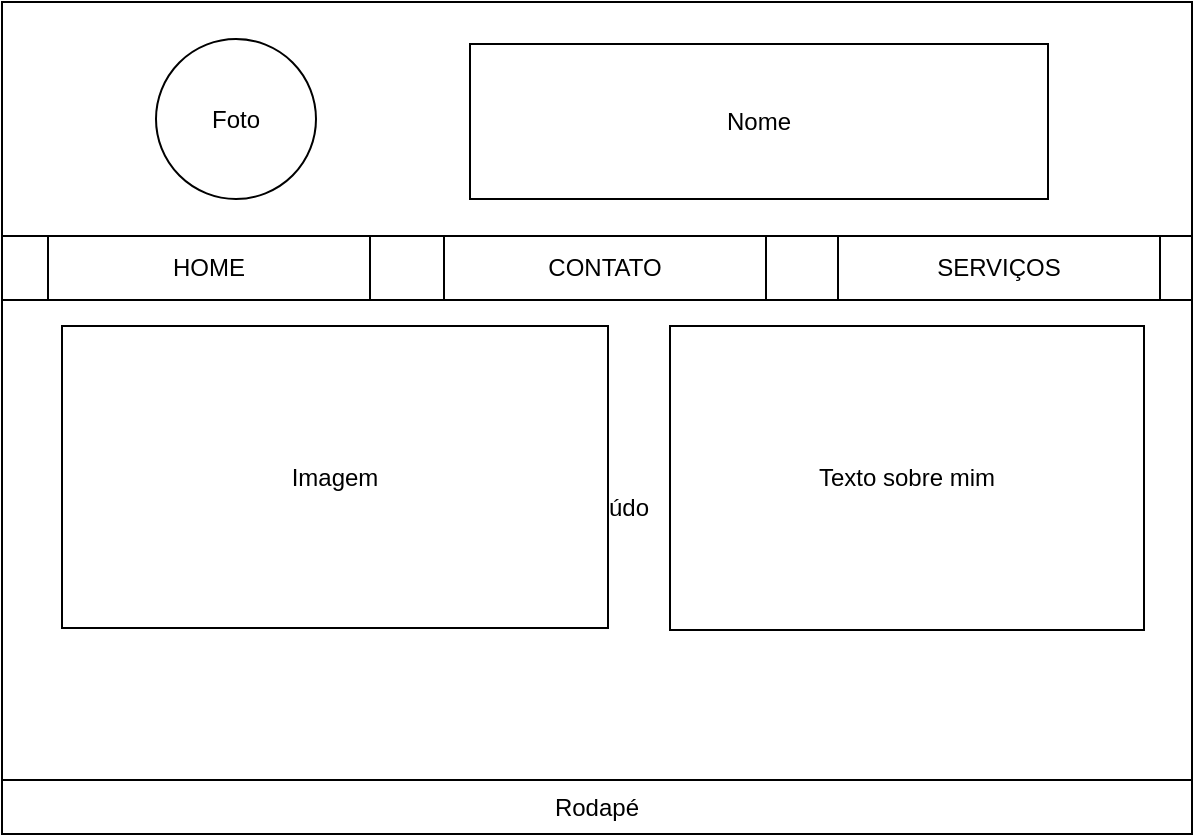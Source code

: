 <mxfile version="24.0.4" type="device">
  <diagram name="Página-1" id="N-5NrS7DpBVqX9va9mqS">
    <mxGraphModel dx="1150" dy="920" grid="0" gridSize="10" guides="1" tooltips="1" connect="1" arrows="1" fold="1" page="0" pageScale="1" pageWidth="827" pageHeight="1169" math="0" shadow="0">
      <root>
        <mxCell id="0" />
        <mxCell id="1" parent="0" />
        <mxCell id="c5JZtfz7JsN8eVkDOnmW-1" value="" style="rounded=0;whiteSpace=wrap;html=1;" vertex="1" parent="1">
          <mxGeometry x="-233" y="-45" width="595" height="416" as="geometry" />
        </mxCell>
        <mxCell id="c5JZtfz7JsN8eVkDOnmW-2" value="Header" style="rounded=0;whiteSpace=wrap;html=1;" vertex="1" parent="1">
          <mxGeometry x="-233" y="-45" width="595" height="117" as="geometry" />
        </mxCell>
        <mxCell id="c5JZtfz7JsN8eVkDOnmW-4" value="Conteúdo" style="rounded=0;whiteSpace=wrap;html=1;" vertex="1" parent="1">
          <mxGeometry x="-233" y="72" width="595" height="272" as="geometry" />
        </mxCell>
        <mxCell id="c5JZtfz7JsN8eVkDOnmW-5" value="Rodapé" style="rounded=0;whiteSpace=wrap;html=1;" vertex="1" parent="1">
          <mxGeometry x="-233" y="344" width="595" height="27" as="geometry" />
        </mxCell>
        <mxCell id="c5JZtfz7JsN8eVkDOnmW-6" value="Foto" style="ellipse;whiteSpace=wrap;html=1;" vertex="1" parent="1">
          <mxGeometry x="-156" y="-26.5" width="80" height="80" as="geometry" />
        </mxCell>
        <mxCell id="c5JZtfz7JsN8eVkDOnmW-7" value="Nome" style="rounded=0;whiteSpace=wrap;html=1;" vertex="1" parent="1">
          <mxGeometry x="1" y="-24" width="289" height="77.5" as="geometry" />
        </mxCell>
        <mxCell id="c5JZtfz7JsN8eVkDOnmW-8" value="" style="rounded=0;whiteSpace=wrap;html=1;" vertex="1" parent="1">
          <mxGeometry x="-233" y="72" width="595" height="32" as="geometry" />
        </mxCell>
        <mxCell id="c5JZtfz7JsN8eVkDOnmW-9" value="HOME" style="rounded=0;whiteSpace=wrap;html=1;" vertex="1" parent="1">
          <mxGeometry x="-210" y="72" width="161" height="32" as="geometry" />
        </mxCell>
        <mxCell id="c5JZtfz7JsN8eVkDOnmW-10" value="CONTATO" style="rounded=0;whiteSpace=wrap;html=1;" vertex="1" parent="1">
          <mxGeometry x="-12" y="72" width="161" height="32" as="geometry" />
        </mxCell>
        <mxCell id="c5JZtfz7JsN8eVkDOnmW-11" value="SERVIÇOS" style="rounded=0;whiteSpace=wrap;html=1;" vertex="1" parent="1">
          <mxGeometry x="185" y="72" width="161" height="32" as="geometry" />
        </mxCell>
        <mxCell id="c5JZtfz7JsN8eVkDOnmW-12" value="Imagem" style="rounded=0;whiteSpace=wrap;html=1;" vertex="1" parent="1">
          <mxGeometry x="-203" y="117" width="273" height="151" as="geometry" />
        </mxCell>
        <mxCell id="c5JZtfz7JsN8eVkDOnmW-13" value="Texto sobre mim" style="rounded=0;whiteSpace=wrap;html=1;" vertex="1" parent="1">
          <mxGeometry x="101" y="117" width="237" height="152" as="geometry" />
        </mxCell>
      </root>
    </mxGraphModel>
  </diagram>
</mxfile>
